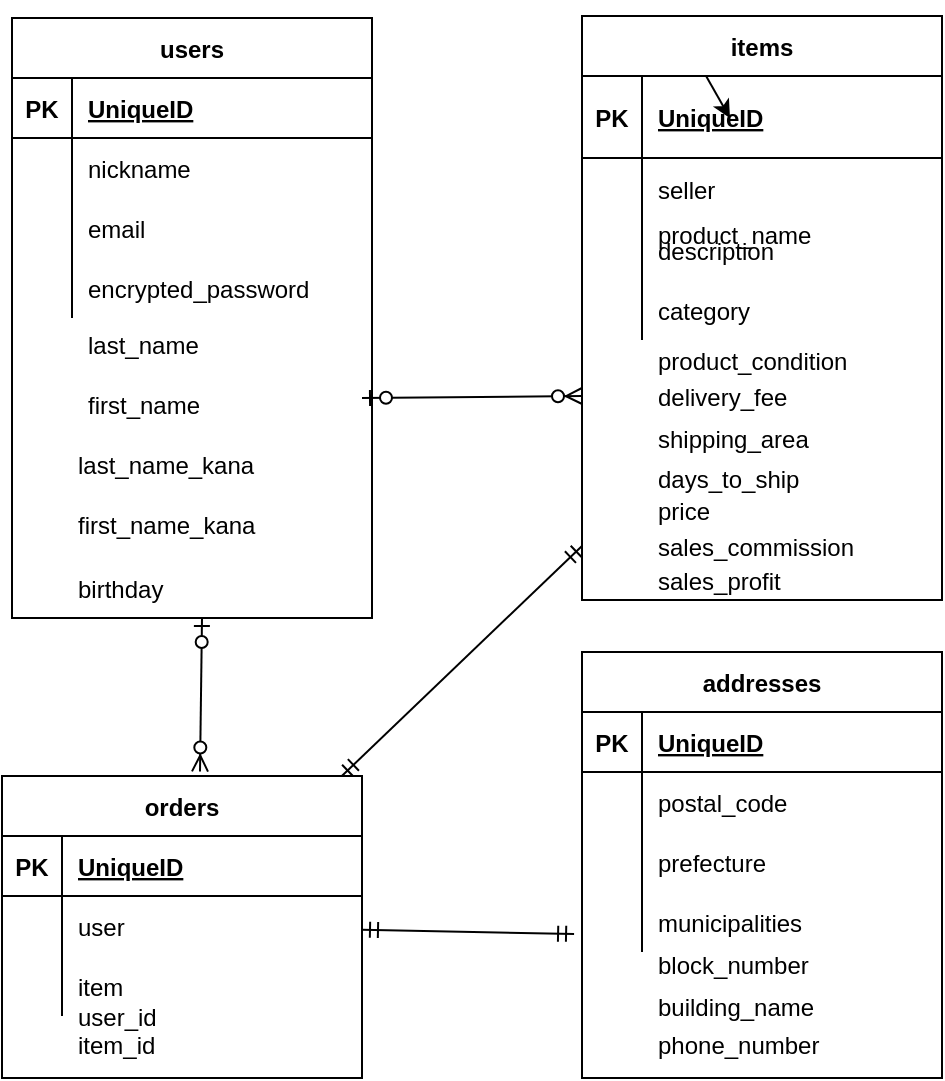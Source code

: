 <mxfile>
    <diagram id="5YLZf_sFuzo5M9C81SSM" name="ページ1">
        <mxGraphModel dx="528" dy="520" grid="1" gridSize="10" guides="1" tooltips="1" connect="1" arrows="0" fold="1" page="1" pageScale="1" pageWidth="827" pageHeight="1169" math="0" shadow="0">
            <root>
                <mxCell id="0"/>
                <mxCell id="1" parent="0"/>
                <mxCell id="ebgCucDVmSNAhCMAvz0p-1" value="users" style="shape=table;startSize=30;container=1;collapsible=1;childLayout=tableLayout;fixedRows=1;rowLines=0;fontStyle=1;align=center;resizeLast=1;" vertex="1" parent="1">
                    <mxGeometry x="175" y="560" width="180" height="300" as="geometry"/>
                </mxCell>
                <mxCell id="ebgCucDVmSNAhCMAvz0p-2" value="" style="shape=partialRectangle;collapsible=0;dropTarget=0;pointerEvents=0;fillColor=none;top=0;left=0;bottom=1;right=0;points=[[0,0.5],[1,0.5]];portConstraint=eastwest;" vertex="1" parent="ebgCucDVmSNAhCMAvz0p-1">
                    <mxGeometry y="30" width="180" height="30" as="geometry"/>
                </mxCell>
                <mxCell id="ebgCucDVmSNAhCMAvz0p-3" value="PK" style="shape=partialRectangle;connectable=0;fillColor=none;top=0;left=0;bottom=0;right=0;fontStyle=1;overflow=hidden;" vertex="1" parent="ebgCucDVmSNAhCMAvz0p-2">
                    <mxGeometry width="30" height="30" as="geometry"/>
                </mxCell>
                <mxCell id="ebgCucDVmSNAhCMAvz0p-4" value="UniqueID" style="shape=partialRectangle;connectable=0;fillColor=none;top=0;left=0;bottom=0;right=0;align=left;spacingLeft=6;fontStyle=5;overflow=hidden;" vertex="1" parent="ebgCucDVmSNAhCMAvz0p-2">
                    <mxGeometry x="30" width="150" height="30" as="geometry"/>
                </mxCell>
                <mxCell id="ebgCucDVmSNAhCMAvz0p-5" value="" style="shape=partialRectangle;collapsible=0;dropTarget=0;pointerEvents=0;fillColor=none;top=0;left=0;bottom=0;right=0;points=[[0,0.5],[1,0.5]];portConstraint=eastwest;" vertex="1" parent="ebgCucDVmSNAhCMAvz0p-1">
                    <mxGeometry y="60" width="180" height="30" as="geometry"/>
                </mxCell>
                <mxCell id="ebgCucDVmSNAhCMAvz0p-6" value="" style="shape=partialRectangle;connectable=0;fillColor=none;top=0;left=0;bottom=0;right=0;editable=1;overflow=hidden;" vertex="1" parent="ebgCucDVmSNAhCMAvz0p-5">
                    <mxGeometry width="30" height="30" as="geometry"/>
                </mxCell>
                <mxCell id="ebgCucDVmSNAhCMAvz0p-7" value="nickname" style="shape=partialRectangle;connectable=0;fillColor=none;top=0;left=0;bottom=0;right=0;align=left;spacingLeft=6;overflow=hidden;" vertex="1" parent="ebgCucDVmSNAhCMAvz0p-5">
                    <mxGeometry x="30" width="150" height="30" as="geometry"/>
                </mxCell>
                <mxCell id="ebgCucDVmSNAhCMAvz0p-8" value="" style="shape=partialRectangle;collapsible=0;dropTarget=0;pointerEvents=0;fillColor=none;top=0;left=0;bottom=0;right=0;points=[[0,0.5],[1,0.5]];portConstraint=eastwest;" vertex="1" parent="ebgCucDVmSNAhCMAvz0p-1">
                    <mxGeometry y="90" width="180" height="30" as="geometry"/>
                </mxCell>
                <mxCell id="ebgCucDVmSNAhCMAvz0p-9" value="" style="shape=partialRectangle;connectable=0;fillColor=none;top=0;left=0;bottom=0;right=0;editable=1;overflow=hidden;" vertex="1" parent="ebgCucDVmSNAhCMAvz0p-8">
                    <mxGeometry width="30" height="30" as="geometry"/>
                </mxCell>
                <mxCell id="ebgCucDVmSNAhCMAvz0p-10" value="email" style="shape=partialRectangle;connectable=0;fillColor=none;top=0;left=0;bottom=0;right=0;align=left;spacingLeft=6;overflow=hidden;" vertex="1" parent="ebgCucDVmSNAhCMAvz0p-8">
                    <mxGeometry x="30" width="150" height="30" as="geometry"/>
                </mxCell>
                <mxCell id="ebgCucDVmSNAhCMAvz0p-11" value="" style="shape=partialRectangle;collapsible=0;dropTarget=0;pointerEvents=0;fillColor=none;top=0;left=0;bottom=0;right=0;points=[[0,0.5],[1,0.5]];portConstraint=eastwest;" vertex="1" parent="ebgCucDVmSNAhCMAvz0p-1">
                    <mxGeometry y="120" width="180" height="30" as="geometry"/>
                </mxCell>
                <mxCell id="ebgCucDVmSNAhCMAvz0p-12" value="" style="shape=partialRectangle;connectable=0;fillColor=none;top=0;left=0;bottom=0;right=0;editable=1;overflow=hidden;" vertex="1" parent="ebgCucDVmSNAhCMAvz0p-11">
                    <mxGeometry width="30" height="30" as="geometry"/>
                </mxCell>
                <mxCell id="ebgCucDVmSNAhCMAvz0p-13" value="encrypted_password" style="shape=partialRectangle;connectable=0;fillColor=none;top=0;left=0;bottom=0;right=0;align=left;spacingLeft=6;overflow=hidden;" vertex="1" parent="ebgCucDVmSNAhCMAvz0p-11">
                    <mxGeometry x="30" width="150" height="30" as="geometry"/>
                </mxCell>
                <mxCell id="fhwPlNR3ukLm4HlwQSVA-69" style="edgeStyle=none;html=1;exitX=0.25;exitY=0;exitDx=0;exitDy=0;" edge="1" parent="1" source="ebgCucDVmSNAhCMAvz0p-14">
                    <mxGeometry relative="1" as="geometry">
                        <mxPoint x="534" y="610" as="targetPoint"/>
                    </mxGeometry>
                </mxCell>
                <mxCell id="ebgCucDVmSNAhCMAvz0p-14" value="items" style="shape=table;startSize=30;container=1;collapsible=1;childLayout=tableLayout;fixedRows=1;rowLines=0;fontStyle=1;align=center;resizeLast=1;" vertex="1" parent="1">
                    <mxGeometry x="460" y="559" width="180" height="292" as="geometry"/>
                </mxCell>
                <mxCell id="ebgCucDVmSNAhCMAvz0p-15" value="" style="shape=partialRectangle;collapsible=0;dropTarget=0;pointerEvents=0;fillColor=none;top=0;left=0;bottom=1;right=0;points=[[0,0.5],[1,0.5]];portConstraint=eastwest;" vertex="1" parent="ebgCucDVmSNAhCMAvz0p-14">
                    <mxGeometry y="30" width="180" height="41" as="geometry"/>
                </mxCell>
                <mxCell id="ebgCucDVmSNAhCMAvz0p-16" value="PK" style="shape=partialRectangle;connectable=0;fillColor=none;top=0;left=0;bottom=0;right=0;fontStyle=1;overflow=hidden;" vertex="1" parent="ebgCucDVmSNAhCMAvz0p-15">
                    <mxGeometry width="30" height="41" as="geometry"/>
                </mxCell>
                <mxCell id="ebgCucDVmSNAhCMAvz0p-17" value="UniqueID" style="shape=partialRectangle;connectable=0;fillColor=none;top=0;left=0;bottom=0;right=0;align=left;spacingLeft=6;fontStyle=5;overflow=hidden;" vertex="1" parent="ebgCucDVmSNAhCMAvz0p-15">
                    <mxGeometry x="30" width="150" height="41" as="geometry"/>
                </mxCell>
                <mxCell id="ebgCucDVmSNAhCMAvz0p-18" value="" style="shape=partialRectangle;collapsible=0;dropTarget=0;pointerEvents=0;fillColor=none;top=0;left=0;bottom=0;right=0;points=[[0,0.5],[1,0.5]];portConstraint=eastwest;" vertex="1" parent="ebgCucDVmSNAhCMAvz0p-14">
                    <mxGeometry y="71" width="180" height="31" as="geometry"/>
                </mxCell>
                <mxCell id="ebgCucDVmSNAhCMAvz0p-19" value="" style="shape=partialRectangle;connectable=0;fillColor=none;top=0;left=0;bottom=0;right=0;editable=1;overflow=hidden;" vertex="1" parent="ebgCucDVmSNAhCMAvz0p-18">
                    <mxGeometry width="30" height="31" as="geometry"/>
                </mxCell>
                <mxCell id="ebgCucDVmSNAhCMAvz0p-20" value="seller" style="shape=partialRectangle;connectable=0;fillColor=none;top=0;left=0;bottom=0;right=0;align=left;spacingLeft=6;overflow=hidden;" vertex="1" parent="ebgCucDVmSNAhCMAvz0p-18">
                    <mxGeometry x="30" width="150" height="31" as="geometry"/>
                </mxCell>
                <mxCell id="ebgCucDVmSNAhCMAvz0p-21" value="" style="shape=partialRectangle;collapsible=0;dropTarget=0;pointerEvents=0;fillColor=none;top=0;left=0;bottom=0;right=0;points=[[0,0.5],[1,0.5]];portConstraint=eastwest;" vertex="1" parent="ebgCucDVmSNAhCMAvz0p-14">
                    <mxGeometry y="102" width="180" height="30" as="geometry"/>
                </mxCell>
                <mxCell id="ebgCucDVmSNAhCMAvz0p-22" value="" style="shape=partialRectangle;connectable=0;fillColor=none;top=0;left=0;bottom=0;right=0;editable=1;overflow=hidden;" vertex="1" parent="ebgCucDVmSNAhCMAvz0p-21">
                    <mxGeometry width="30" height="30" as="geometry"/>
                </mxCell>
                <mxCell id="ebgCucDVmSNAhCMAvz0p-23" value="description" style="shape=partialRectangle;connectable=0;fillColor=none;top=0;left=0;bottom=0;right=0;align=left;spacingLeft=6;overflow=hidden;" vertex="1" parent="ebgCucDVmSNAhCMAvz0p-21">
                    <mxGeometry x="30" width="150" height="30" as="geometry"/>
                </mxCell>
                <mxCell id="ebgCucDVmSNAhCMAvz0p-24" value="" style="shape=partialRectangle;collapsible=0;dropTarget=0;pointerEvents=0;fillColor=none;top=0;left=0;bottom=0;right=0;points=[[0,0.5],[1,0.5]];portConstraint=eastwest;" vertex="1" parent="ebgCucDVmSNAhCMAvz0p-14">
                    <mxGeometry y="132" width="180" height="30" as="geometry"/>
                </mxCell>
                <mxCell id="ebgCucDVmSNAhCMAvz0p-25" value="" style="shape=partialRectangle;connectable=0;fillColor=none;top=0;left=0;bottom=0;right=0;editable=1;overflow=hidden;" vertex="1" parent="ebgCucDVmSNAhCMAvz0p-24">
                    <mxGeometry width="30" height="30" as="geometry"/>
                </mxCell>
                <mxCell id="ebgCucDVmSNAhCMAvz0p-26" value="category" style="shape=partialRectangle;connectable=0;fillColor=none;top=0;left=0;bottom=0;right=0;align=left;spacingLeft=6;overflow=hidden;" vertex="1" parent="ebgCucDVmSNAhCMAvz0p-24">
                    <mxGeometry x="30" width="150" height="30" as="geometry"/>
                </mxCell>
                <mxCell id="fhwPlNR3ukLm4HlwQSVA-1" value="last_name" style="shape=partialRectangle;connectable=0;fillColor=none;top=0;left=0;bottom=0;right=0;align=left;spacingLeft=6;overflow=hidden;" vertex="1" parent="1">
                    <mxGeometry x="205" y="708" width="150" height="30" as="geometry"/>
                </mxCell>
                <mxCell id="fhwPlNR3ukLm4HlwQSVA-2" value="first_name" style="shape=partialRectangle;connectable=0;fillColor=none;top=0;left=0;bottom=0;right=0;align=left;spacingLeft=6;overflow=hidden;" vertex="1" parent="1">
                    <mxGeometry x="205" y="738" width="150" height="30" as="geometry"/>
                </mxCell>
                <mxCell id="fhwPlNR3ukLm4HlwQSVA-3" value="last_name_kana" style="shape=partialRectangle;connectable=0;fillColor=none;top=0;left=0;bottom=0;right=0;align=left;spacingLeft=6;overflow=hidden;" vertex="1" parent="1">
                    <mxGeometry x="200" y="768" width="150" height="30" as="geometry"/>
                </mxCell>
                <mxCell id="fhwPlNR3ukLm4HlwQSVA-4" value="first_name_kana" style="shape=partialRectangle;connectable=0;fillColor=none;top=0;left=0;bottom=0;right=0;align=left;spacingLeft=6;overflow=hidden;" vertex="1" parent="1">
                    <mxGeometry x="200" y="798" width="150" height="30" as="geometry"/>
                </mxCell>
                <mxCell id="fhwPlNR3ukLm4HlwQSVA-5" value="birthday" style="shape=partialRectangle;connectable=0;fillColor=none;top=0;left=0;bottom=0;right=0;align=left;spacingLeft=6;overflow=hidden;" vertex="1" parent="1">
                    <mxGeometry x="200" y="830" width="150" height="30" as="geometry"/>
                </mxCell>
                <mxCell id="fhwPlNR3ukLm4HlwQSVA-8" value="" style="shape=partialRectangle;collapsible=0;dropTarget=0;pointerEvents=0;fillColor=none;top=0;left=0;bottom=0;right=0;points=[[0,0.5],[1,0.5]];portConstraint=eastwest;" vertex="1" parent="1">
                    <mxGeometry x="460" y="716" width="180" height="30" as="geometry"/>
                </mxCell>
                <mxCell id="fhwPlNR3ukLm4HlwQSVA-9" value="" style="shape=partialRectangle;connectable=0;fillColor=none;top=0;left=0;bottom=0;right=0;editable=1;overflow=hidden;" vertex="1" parent="fhwPlNR3ukLm4HlwQSVA-8">
                    <mxGeometry width="30" height="30" as="geometry"/>
                </mxCell>
                <mxCell id="fhwPlNR3ukLm4HlwQSVA-10" value="product_condition" style="shape=partialRectangle;connectable=0;fillColor=none;top=0;left=0;bottom=0;right=0;align=left;spacingLeft=6;overflow=hidden;" vertex="1" parent="fhwPlNR3ukLm4HlwQSVA-8">
                    <mxGeometry x="30" width="150" height="30" as="geometry"/>
                </mxCell>
                <mxCell id="fhwPlNR3ukLm4HlwQSVA-11" value="" style="shape=partialRectangle;collapsible=0;dropTarget=0;pointerEvents=0;fillColor=none;top=0;left=0;bottom=0;right=0;points=[[0,0.5],[1,0.5]];portConstraint=eastwest;" vertex="1" parent="1">
                    <mxGeometry x="460" y="734" width="180" height="30" as="geometry"/>
                </mxCell>
                <mxCell id="fhwPlNR3ukLm4HlwQSVA-12" value="" style="shape=partialRectangle;connectable=0;fillColor=none;top=0;left=0;bottom=0;right=0;editable=1;overflow=hidden;" vertex="1" parent="fhwPlNR3ukLm4HlwQSVA-11">
                    <mxGeometry width="30" height="30" as="geometry"/>
                </mxCell>
                <mxCell id="fhwPlNR3ukLm4HlwQSVA-13" value="delivery_fee" style="shape=partialRectangle;connectable=0;fillColor=none;top=0;left=0;bottom=0;right=0;align=left;spacingLeft=6;overflow=hidden;" vertex="1" parent="fhwPlNR3ukLm4HlwQSVA-11">
                    <mxGeometry x="30" width="150" height="30" as="geometry"/>
                </mxCell>
                <mxCell id="fhwPlNR3ukLm4HlwQSVA-14" value="" style="shape=partialRectangle;collapsible=0;dropTarget=0;pointerEvents=0;fillColor=none;top=0;left=0;bottom=0;right=0;points=[[0,0.5],[1,0.5]];portConstraint=eastwest;" vertex="1" parent="1">
                    <mxGeometry x="460" y="755" width="180" height="30" as="geometry"/>
                </mxCell>
                <mxCell id="fhwPlNR3ukLm4HlwQSVA-15" value="" style="shape=partialRectangle;connectable=0;fillColor=none;top=0;left=0;bottom=0;right=0;editable=1;overflow=hidden;" vertex="1" parent="fhwPlNR3ukLm4HlwQSVA-14">
                    <mxGeometry width="30" height="30" as="geometry"/>
                </mxCell>
                <mxCell id="fhwPlNR3ukLm4HlwQSVA-16" value="shipping_area" style="shape=partialRectangle;connectable=0;fillColor=none;top=0;left=0;bottom=0;right=0;align=left;spacingLeft=6;overflow=hidden;" vertex="1" parent="fhwPlNR3ukLm4HlwQSVA-14">
                    <mxGeometry x="30" width="150" height="30" as="geometry"/>
                </mxCell>
                <mxCell id="fhwPlNR3ukLm4HlwQSVA-17" value="" style="shape=partialRectangle;collapsible=0;dropTarget=0;pointerEvents=0;fillColor=none;top=0;left=0;bottom=0;right=0;points=[[0,0.5],[1,0.5]];portConstraint=eastwest;" vertex="1" parent="1">
                    <mxGeometry x="460" y="775" width="180" height="30" as="geometry"/>
                </mxCell>
                <mxCell id="fhwPlNR3ukLm4HlwQSVA-18" value="" style="shape=partialRectangle;connectable=0;fillColor=none;top=0;left=0;bottom=0;right=0;editable=1;overflow=hidden;" vertex="1" parent="fhwPlNR3ukLm4HlwQSVA-17">
                    <mxGeometry width="30" height="30" as="geometry"/>
                </mxCell>
                <mxCell id="fhwPlNR3ukLm4HlwQSVA-19" value="days_to_ship" style="shape=partialRectangle;connectable=0;fillColor=none;top=0;left=0;bottom=0;right=0;align=left;spacingLeft=6;overflow=hidden;" vertex="1" parent="fhwPlNR3ukLm4HlwQSVA-17">
                    <mxGeometry x="30" width="150" height="30" as="geometry"/>
                </mxCell>
                <mxCell id="fhwPlNR3ukLm4HlwQSVA-20" value="" style="shape=partialRectangle;collapsible=0;dropTarget=0;pointerEvents=0;fillColor=none;top=0;left=0;bottom=0;right=0;points=[[0,0.5],[1,0.5]];portConstraint=eastwest;" vertex="1" parent="1">
                    <mxGeometry x="460" y="791" width="180" height="30" as="geometry"/>
                </mxCell>
                <mxCell id="fhwPlNR3ukLm4HlwQSVA-21" value="" style="shape=partialRectangle;connectable=0;fillColor=none;top=0;left=0;bottom=0;right=0;editable=1;overflow=hidden;" vertex="1" parent="fhwPlNR3ukLm4HlwQSVA-20">
                    <mxGeometry width="30" height="30" as="geometry"/>
                </mxCell>
                <mxCell id="fhwPlNR3ukLm4HlwQSVA-22" value="price" style="shape=partialRectangle;connectable=0;fillColor=none;top=0;left=0;bottom=0;right=0;align=left;spacingLeft=6;overflow=hidden;" vertex="1" parent="fhwPlNR3ukLm4HlwQSVA-20">
                    <mxGeometry x="30" width="150" height="30" as="geometry"/>
                </mxCell>
                <mxCell id="fhwPlNR3ukLm4HlwQSVA-23" value="" style="shape=partialRectangle;collapsible=0;dropTarget=0;pointerEvents=0;fillColor=none;top=0;left=0;bottom=0;right=0;points=[[0,0.5],[1,0.5]];portConstraint=eastwest;" vertex="1" parent="1">
                    <mxGeometry x="460" y="809" width="180" height="30" as="geometry"/>
                </mxCell>
                <mxCell id="fhwPlNR3ukLm4HlwQSVA-24" value="" style="shape=partialRectangle;connectable=0;fillColor=none;top=0;left=0;bottom=0;right=0;editable=1;overflow=hidden;" vertex="1" parent="fhwPlNR3ukLm4HlwQSVA-23">
                    <mxGeometry width="30" height="30" as="geometry"/>
                </mxCell>
                <mxCell id="fhwPlNR3ukLm4HlwQSVA-25" value="sales_commission" style="shape=partialRectangle;connectable=0;fillColor=none;top=0;left=0;bottom=0;right=0;align=left;spacingLeft=6;overflow=hidden;" vertex="1" parent="fhwPlNR3ukLm4HlwQSVA-23">
                    <mxGeometry x="30" width="150" height="30" as="geometry"/>
                </mxCell>
                <mxCell id="fhwPlNR3ukLm4HlwQSVA-26" value="" style="shape=partialRectangle;collapsible=0;dropTarget=0;pointerEvents=0;fillColor=none;top=0;left=0;bottom=0;right=0;points=[[0,0.5],[1,0.5]];portConstraint=eastwest;" vertex="1" parent="1">
                    <mxGeometry x="460" y="826" width="180" height="30" as="geometry"/>
                </mxCell>
                <mxCell id="fhwPlNR3ukLm4HlwQSVA-27" value="" style="shape=partialRectangle;connectable=0;fillColor=none;top=0;left=0;bottom=0;right=0;editable=1;overflow=hidden;" vertex="1" parent="fhwPlNR3ukLm4HlwQSVA-26">
                    <mxGeometry width="30" height="30" as="geometry"/>
                </mxCell>
                <mxCell id="fhwPlNR3ukLm4HlwQSVA-28" value="sales_profit" style="shape=partialRectangle;connectable=0;fillColor=none;top=0;left=0;bottom=0;right=0;align=left;spacingLeft=6;overflow=hidden;" vertex="1" parent="fhwPlNR3ukLm4HlwQSVA-26">
                    <mxGeometry x="30" width="150" height="30" as="geometry"/>
                </mxCell>
                <mxCell id="fhwPlNR3ukLm4HlwQSVA-43" value="orders" style="shape=table;startSize=30;container=1;collapsible=1;childLayout=tableLayout;fixedRows=1;rowLines=0;fontStyle=1;align=center;resizeLast=1;" vertex="1" parent="1">
                    <mxGeometry x="170" y="939" width="180" height="151" as="geometry"/>
                </mxCell>
                <mxCell id="fhwPlNR3ukLm4HlwQSVA-44" value="" style="shape=partialRectangle;collapsible=0;dropTarget=0;pointerEvents=0;fillColor=none;top=0;left=0;bottom=1;right=0;points=[[0,0.5],[1,0.5]];portConstraint=eastwest;" vertex="1" parent="fhwPlNR3ukLm4HlwQSVA-43">
                    <mxGeometry y="30" width="180" height="30" as="geometry"/>
                </mxCell>
                <mxCell id="fhwPlNR3ukLm4HlwQSVA-45" value="PK" style="shape=partialRectangle;connectable=0;fillColor=none;top=0;left=0;bottom=0;right=0;fontStyle=1;overflow=hidden;" vertex="1" parent="fhwPlNR3ukLm4HlwQSVA-44">
                    <mxGeometry width="30" height="30" as="geometry"/>
                </mxCell>
                <mxCell id="fhwPlNR3ukLm4HlwQSVA-46" value="UniqueID" style="shape=partialRectangle;connectable=0;fillColor=none;top=0;left=0;bottom=0;right=0;align=left;spacingLeft=6;fontStyle=5;overflow=hidden;" vertex="1" parent="fhwPlNR3ukLm4HlwQSVA-44">
                    <mxGeometry x="30" width="150" height="30" as="geometry"/>
                </mxCell>
                <mxCell id="fhwPlNR3ukLm4HlwQSVA-47" value="" style="shape=partialRectangle;collapsible=0;dropTarget=0;pointerEvents=0;fillColor=none;top=0;left=0;bottom=0;right=0;points=[[0,0.5],[1,0.5]];portConstraint=eastwest;" vertex="1" parent="fhwPlNR3ukLm4HlwQSVA-43">
                    <mxGeometry y="60" width="180" height="30" as="geometry"/>
                </mxCell>
                <mxCell id="fhwPlNR3ukLm4HlwQSVA-48" value="" style="shape=partialRectangle;connectable=0;fillColor=none;top=0;left=0;bottom=0;right=0;editable=1;overflow=hidden;" vertex="1" parent="fhwPlNR3ukLm4HlwQSVA-47">
                    <mxGeometry width="30" height="30" as="geometry"/>
                </mxCell>
                <mxCell id="fhwPlNR3ukLm4HlwQSVA-49" value="user" style="shape=partialRectangle;connectable=0;fillColor=none;top=0;left=0;bottom=0;right=0;align=left;spacingLeft=6;overflow=hidden;" vertex="1" parent="fhwPlNR3ukLm4HlwQSVA-47">
                    <mxGeometry x="30" width="150" height="30" as="geometry"/>
                </mxCell>
                <mxCell id="fhwPlNR3ukLm4HlwQSVA-50" value="" style="shape=partialRectangle;collapsible=0;dropTarget=0;pointerEvents=0;fillColor=none;top=0;left=0;bottom=0;right=0;points=[[0,0.5],[1,0.5]];portConstraint=eastwest;" vertex="1" parent="fhwPlNR3ukLm4HlwQSVA-43">
                    <mxGeometry y="90" width="180" height="30" as="geometry"/>
                </mxCell>
                <mxCell id="fhwPlNR3ukLm4HlwQSVA-51" value="" style="shape=partialRectangle;connectable=0;fillColor=none;top=0;left=0;bottom=0;right=0;editable=1;overflow=hidden;" vertex="1" parent="fhwPlNR3ukLm4HlwQSVA-50">
                    <mxGeometry width="30" height="30" as="geometry"/>
                </mxCell>
                <mxCell id="fhwPlNR3ukLm4HlwQSVA-52" value="item" style="shape=partialRectangle;connectable=0;fillColor=none;top=0;left=0;bottom=0;right=0;align=left;spacingLeft=6;overflow=hidden;" vertex="1" parent="fhwPlNR3ukLm4HlwQSVA-50">
                    <mxGeometry x="30" width="150" height="30" as="geometry"/>
                </mxCell>
                <mxCell id="fhwPlNR3ukLm4HlwQSVA-56" value="addresses" style="shape=table;startSize=30;container=1;collapsible=1;childLayout=tableLayout;fixedRows=1;rowLines=0;fontStyle=1;align=center;resizeLast=1;" vertex="1" parent="1">
                    <mxGeometry x="460" y="877" width="180" height="213" as="geometry"/>
                </mxCell>
                <mxCell id="fhwPlNR3ukLm4HlwQSVA-57" value="" style="shape=partialRectangle;collapsible=0;dropTarget=0;pointerEvents=0;fillColor=none;top=0;left=0;bottom=1;right=0;points=[[0,0.5],[1,0.5]];portConstraint=eastwest;" vertex="1" parent="fhwPlNR3ukLm4HlwQSVA-56">
                    <mxGeometry y="30" width="180" height="30" as="geometry"/>
                </mxCell>
                <mxCell id="fhwPlNR3ukLm4HlwQSVA-58" value="PK" style="shape=partialRectangle;connectable=0;fillColor=none;top=0;left=0;bottom=0;right=0;fontStyle=1;overflow=hidden;" vertex="1" parent="fhwPlNR3ukLm4HlwQSVA-57">
                    <mxGeometry width="30" height="30" as="geometry"/>
                </mxCell>
                <mxCell id="fhwPlNR3ukLm4HlwQSVA-59" value="UniqueID" style="shape=partialRectangle;connectable=0;fillColor=none;top=0;left=0;bottom=0;right=0;align=left;spacingLeft=6;fontStyle=5;overflow=hidden;" vertex="1" parent="fhwPlNR3ukLm4HlwQSVA-57">
                    <mxGeometry x="30" width="150" height="30" as="geometry"/>
                </mxCell>
                <mxCell id="fhwPlNR3ukLm4HlwQSVA-60" value="" style="shape=partialRectangle;collapsible=0;dropTarget=0;pointerEvents=0;fillColor=none;top=0;left=0;bottom=0;right=0;points=[[0,0.5],[1,0.5]];portConstraint=eastwest;" vertex="1" parent="fhwPlNR3ukLm4HlwQSVA-56">
                    <mxGeometry y="60" width="180" height="30" as="geometry"/>
                </mxCell>
                <mxCell id="fhwPlNR3ukLm4HlwQSVA-61" value="" style="shape=partialRectangle;connectable=0;fillColor=none;top=0;left=0;bottom=0;right=0;editable=1;overflow=hidden;" vertex="1" parent="fhwPlNR3ukLm4HlwQSVA-60">
                    <mxGeometry width="30" height="30" as="geometry"/>
                </mxCell>
                <mxCell id="fhwPlNR3ukLm4HlwQSVA-62" value="postal_code" style="shape=partialRectangle;connectable=0;fillColor=none;top=0;left=0;bottom=0;right=0;align=left;spacingLeft=6;overflow=hidden;" vertex="1" parent="fhwPlNR3ukLm4HlwQSVA-60">
                    <mxGeometry x="30" width="150" height="30" as="geometry"/>
                </mxCell>
                <mxCell id="fhwPlNR3ukLm4HlwQSVA-63" value="" style="shape=partialRectangle;collapsible=0;dropTarget=0;pointerEvents=0;fillColor=none;top=0;left=0;bottom=0;right=0;points=[[0,0.5],[1,0.5]];portConstraint=eastwest;" vertex="1" parent="fhwPlNR3ukLm4HlwQSVA-56">
                    <mxGeometry y="90" width="180" height="30" as="geometry"/>
                </mxCell>
                <mxCell id="fhwPlNR3ukLm4HlwQSVA-64" value="" style="shape=partialRectangle;connectable=0;fillColor=none;top=0;left=0;bottom=0;right=0;editable=1;overflow=hidden;" vertex="1" parent="fhwPlNR3ukLm4HlwQSVA-63">
                    <mxGeometry width="30" height="30" as="geometry"/>
                </mxCell>
                <mxCell id="fhwPlNR3ukLm4HlwQSVA-65" value="prefecture" style="shape=partialRectangle;connectable=0;fillColor=none;top=0;left=0;bottom=0;right=0;align=left;spacingLeft=6;overflow=hidden;" vertex="1" parent="fhwPlNR3ukLm4HlwQSVA-63">
                    <mxGeometry x="30" width="150" height="30" as="geometry"/>
                </mxCell>
                <mxCell id="fhwPlNR3ukLm4HlwQSVA-66" value="" style="shape=partialRectangle;collapsible=0;dropTarget=0;pointerEvents=0;fillColor=none;top=0;left=0;bottom=0;right=0;points=[[0,0.5],[1,0.5]];portConstraint=eastwest;" vertex="1" parent="fhwPlNR3ukLm4HlwQSVA-56">
                    <mxGeometry y="120" width="180" height="30" as="geometry"/>
                </mxCell>
                <mxCell id="fhwPlNR3ukLm4HlwQSVA-67" value="" style="shape=partialRectangle;connectable=0;fillColor=none;top=0;left=0;bottom=0;right=0;editable=1;overflow=hidden;" vertex="1" parent="fhwPlNR3ukLm4HlwQSVA-66">
                    <mxGeometry width="30" height="30" as="geometry"/>
                </mxCell>
                <mxCell id="fhwPlNR3ukLm4HlwQSVA-68" value="municipalities" style="shape=partialRectangle;connectable=0;fillColor=none;top=0;left=0;bottom=0;right=0;align=left;spacingLeft=6;overflow=hidden;" vertex="1" parent="fhwPlNR3ukLm4HlwQSVA-66">
                    <mxGeometry x="30" width="150" height="30" as="geometry"/>
                </mxCell>
                <mxCell id="fhwPlNR3ukLm4HlwQSVA-70" value="" style="shape=partialRectangle;collapsible=0;dropTarget=0;pointerEvents=0;fillColor=none;top=0;left=0;bottom=0;right=0;points=[[0,0.5],[1,0.5]];portConstraint=eastwest;" vertex="1" parent="1">
                    <mxGeometry x="460" y="1018" width="180" height="30" as="geometry"/>
                </mxCell>
                <mxCell id="fhwPlNR3ukLm4HlwQSVA-71" value="" style="shape=partialRectangle;connectable=0;fillColor=none;top=0;left=0;bottom=0;right=0;editable=1;overflow=hidden;" vertex="1" parent="fhwPlNR3ukLm4HlwQSVA-70">
                    <mxGeometry width="30" height="30" as="geometry"/>
                </mxCell>
                <mxCell id="fhwPlNR3ukLm4HlwQSVA-72" value="block_number" style="shape=partialRectangle;connectable=0;fillColor=none;top=0;left=0;bottom=0;right=0;align=left;spacingLeft=6;overflow=hidden;" vertex="1" parent="fhwPlNR3ukLm4HlwQSVA-70">
                    <mxGeometry x="30" width="150" height="30" as="geometry"/>
                </mxCell>
                <mxCell id="fhwPlNR3ukLm4HlwQSVA-73" value="" style="shape=partialRectangle;collapsible=0;dropTarget=0;pointerEvents=0;fillColor=none;top=0;left=0;bottom=0;right=0;points=[[0,0.5],[1,0.5]];portConstraint=eastwest;" vertex="1" parent="1">
                    <mxGeometry x="460" y="1034" width="180" height="40" as="geometry"/>
                </mxCell>
                <mxCell id="fhwPlNR3ukLm4HlwQSVA-74" value="" style="shape=partialRectangle;connectable=0;fillColor=none;top=0;left=0;bottom=0;right=0;editable=1;overflow=hidden;" vertex="1" parent="fhwPlNR3ukLm4HlwQSVA-73">
                    <mxGeometry width="30" height="40" as="geometry"/>
                </mxCell>
                <mxCell id="fhwPlNR3ukLm4HlwQSVA-75" value="building_name" style="shape=partialRectangle;connectable=0;fillColor=none;top=0;left=0;bottom=0;right=0;align=left;spacingLeft=6;overflow=hidden;" vertex="1" parent="fhwPlNR3ukLm4HlwQSVA-73">
                    <mxGeometry x="30" width="150" height="40" as="geometry"/>
                </mxCell>
                <mxCell id="fhwPlNR3ukLm4HlwQSVA-76" value="" style="shape=partialRectangle;collapsible=0;dropTarget=0;pointerEvents=0;fillColor=none;top=0;left=0;bottom=0;right=0;points=[[0,0.5],[1,0.5]];portConstraint=eastwest;" vertex="1" parent="1">
                    <mxGeometry x="460" y="1058" width="180" height="30" as="geometry"/>
                </mxCell>
                <mxCell id="fhwPlNR3ukLm4HlwQSVA-77" value="" style="shape=partialRectangle;connectable=0;fillColor=none;top=0;left=0;bottom=0;right=0;editable=1;overflow=hidden;" vertex="1" parent="fhwPlNR3ukLm4HlwQSVA-76">
                    <mxGeometry width="30" height="30" as="geometry"/>
                </mxCell>
                <mxCell id="fhwPlNR3ukLm4HlwQSVA-78" value="phone_number" style="shape=partialRectangle;connectable=0;fillColor=none;top=0;left=0;bottom=0;right=0;align=left;spacingLeft=6;overflow=hidden;" vertex="1" parent="fhwPlNR3ukLm4HlwQSVA-76">
                    <mxGeometry x="30" width="150" height="30" as="geometry"/>
                </mxCell>
                <mxCell id="fhwPlNR3ukLm4HlwQSVA-85" value="" style="fontSize=12;html=1;endArrow=ERzeroToMany;startArrow=ERzeroToOne;entryX=0.55;entryY=-0.015;entryDx=0;entryDy=0;entryPerimeter=0;" edge="1" parent="1" target="fhwPlNR3ukLm4HlwQSVA-43">
                    <mxGeometry width="100" height="100" relative="1" as="geometry">
                        <mxPoint x="270" y="860" as="sourcePoint"/>
                        <mxPoint x="420" y="860" as="targetPoint"/>
                    </mxGeometry>
                </mxCell>
                <mxCell id="fhwPlNR3ukLm4HlwQSVA-86" value="" style="fontSize=12;html=1;endArrow=ERzeroToMany;startArrow=ERzeroToOne;entryX=0;entryY=0.5;entryDx=0;entryDy=0;" edge="1" parent="1" target="fhwPlNR3ukLm4HlwQSVA-11">
                    <mxGeometry width="100" height="100" relative="1" as="geometry">
                        <mxPoint x="350" y="750" as="sourcePoint"/>
                        <mxPoint x="450" y="650" as="targetPoint"/>
                    </mxGeometry>
                </mxCell>
                <mxCell id="fhwPlNR3ukLm4HlwQSVA-89" value="" style="fontSize=12;html=1;endArrow=ERmandOne;startArrow=ERmandOne;entryX=-0.022;entryY=0;entryDx=0;entryDy=0;entryPerimeter=0;" edge="1" parent="1" source="fhwPlNR3ukLm4HlwQSVA-47" target="fhwPlNR3ukLm4HlwQSVA-70">
                    <mxGeometry width="100" height="100" relative="1" as="geometry">
                        <mxPoint x="360" y="1140" as="sourcePoint"/>
                        <mxPoint x="460" y="1040" as="targetPoint"/>
                    </mxGeometry>
                </mxCell>
                <mxCell id="fhwPlNR3ukLm4HlwQSVA-90" value="" style="fontSize=12;html=1;endArrow=ERmandOne;startArrow=ERmandOne;exitX=0.944;exitY=0;exitDx=0;exitDy=0;exitPerimeter=0;entryX=0;entryY=0.5;entryDx=0;entryDy=0;" edge="1" parent="1" source="fhwPlNR3ukLm4HlwQSVA-43" target="fhwPlNR3ukLm4HlwQSVA-23">
                    <mxGeometry width="100" height="100" relative="1" as="geometry">
                        <mxPoint x="360" y="870" as="sourcePoint"/>
                        <mxPoint x="460" y="770" as="targetPoint"/>
                    </mxGeometry>
                </mxCell>
                <mxCell id="fhwPlNR3ukLm4HlwQSVA-91" value="product_name" style="shape=partialRectangle;connectable=0;fillColor=none;top=0;left=0;bottom=0;right=0;align=left;spacingLeft=6;overflow=hidden;" vertex="1" parent="1">
                    <mxGeometry x="490" y="653" width="150" height="30" as="geometry"/>
                </mxCell>
                <mxCell id="fhwPlNR3ukLm4HlwQSVA-92" value="" style="shape=partialRectangle;collapsible=0;dropTarget=0;pointerEvents=0;fillColor=none;top=0;left=0;bottom=0;right=0;points=[[0,0.5],[1,0.5]];portConstraint=eastwest;" vertex="1" parent="1">
                    <mxGeometry x="170" y="1044" width="180" height="30" as="geometry"/>
                </mxCell>
                <mxCell id="fhwPlNR3ukLm4HlwQSVA-93" value="" style="shape=partialRectangle;connectable=0;fillColor=none;top=0;left=0;bottom=0;right=0;editable=1;overflow=hidden;" vertex="1" parent="fhwPlNR3ukLm4HlwQSVA-92">
                    <mxGeometry width="30" height="30" as="geometry"/>
                </mxCell>
                <mxCell id="fhwPlNR3ukLm4HlwQSVA-94" value="user_id" style="shape=partialRectangle;connectable=0;fillColor=none;top=0;left=0;bottom=0;right=0;align=left;spacingLeft=6;overflow=hidden;" vertex="1" parent="fhwPlNR3ukLm4HlwQSVA-92">
                    <mxGeometry x="30" width="150" height="30" as="geometry"/>
                </mxCell>
                <mxCell id="fhwPlNR3ukLm4HlwQSVA-95" value="" style="shape=partialRectangle;collapsible=0;dropTarget=0;pointerEvents=0;fillColor=none;top=0;left=0;bottom=0;right=0;points=[[0,0.5],[1,0.5]];portConstraint=eastwest;" vertex="1" parent="1">
                    <mxGeometry x="170" y="1058" width="180" height="30" as="geometry"/>
                </mxCell>
                <mxCell id="fhwPlNR3ukLm4HlwQSVA-96" value="" style="shape=partialRectangle;connectable=0;fillColor=none;top=0;left=0;bottom=0;right=0;editable=1;overflow=hidden;" vertex="1" parent="fhwPlNR3ukLm4HlwQSVA-95">
                    <mxGeometry width="30" height="30" as="geometry"/>
                </mxCell>
                <mxCell id="fhwPlNR3ukLm4HlwQSVA-97" value="item_id" style="shape=partialRectangle;connectable=0;fillColor=none;top=0;left=0;bottom=0;right=0;align=left;spacingLeft=6;overflow=hidden;" vertex="1" parent="fhwPlNR3ukLm4HlwQSVA-95">
                    <mxGeometry x="30" width="150" height="30" as="geometry"/>
                </mxCell>
            </root>
        </mxGraphModel>
    </diagram>
</mxfile>